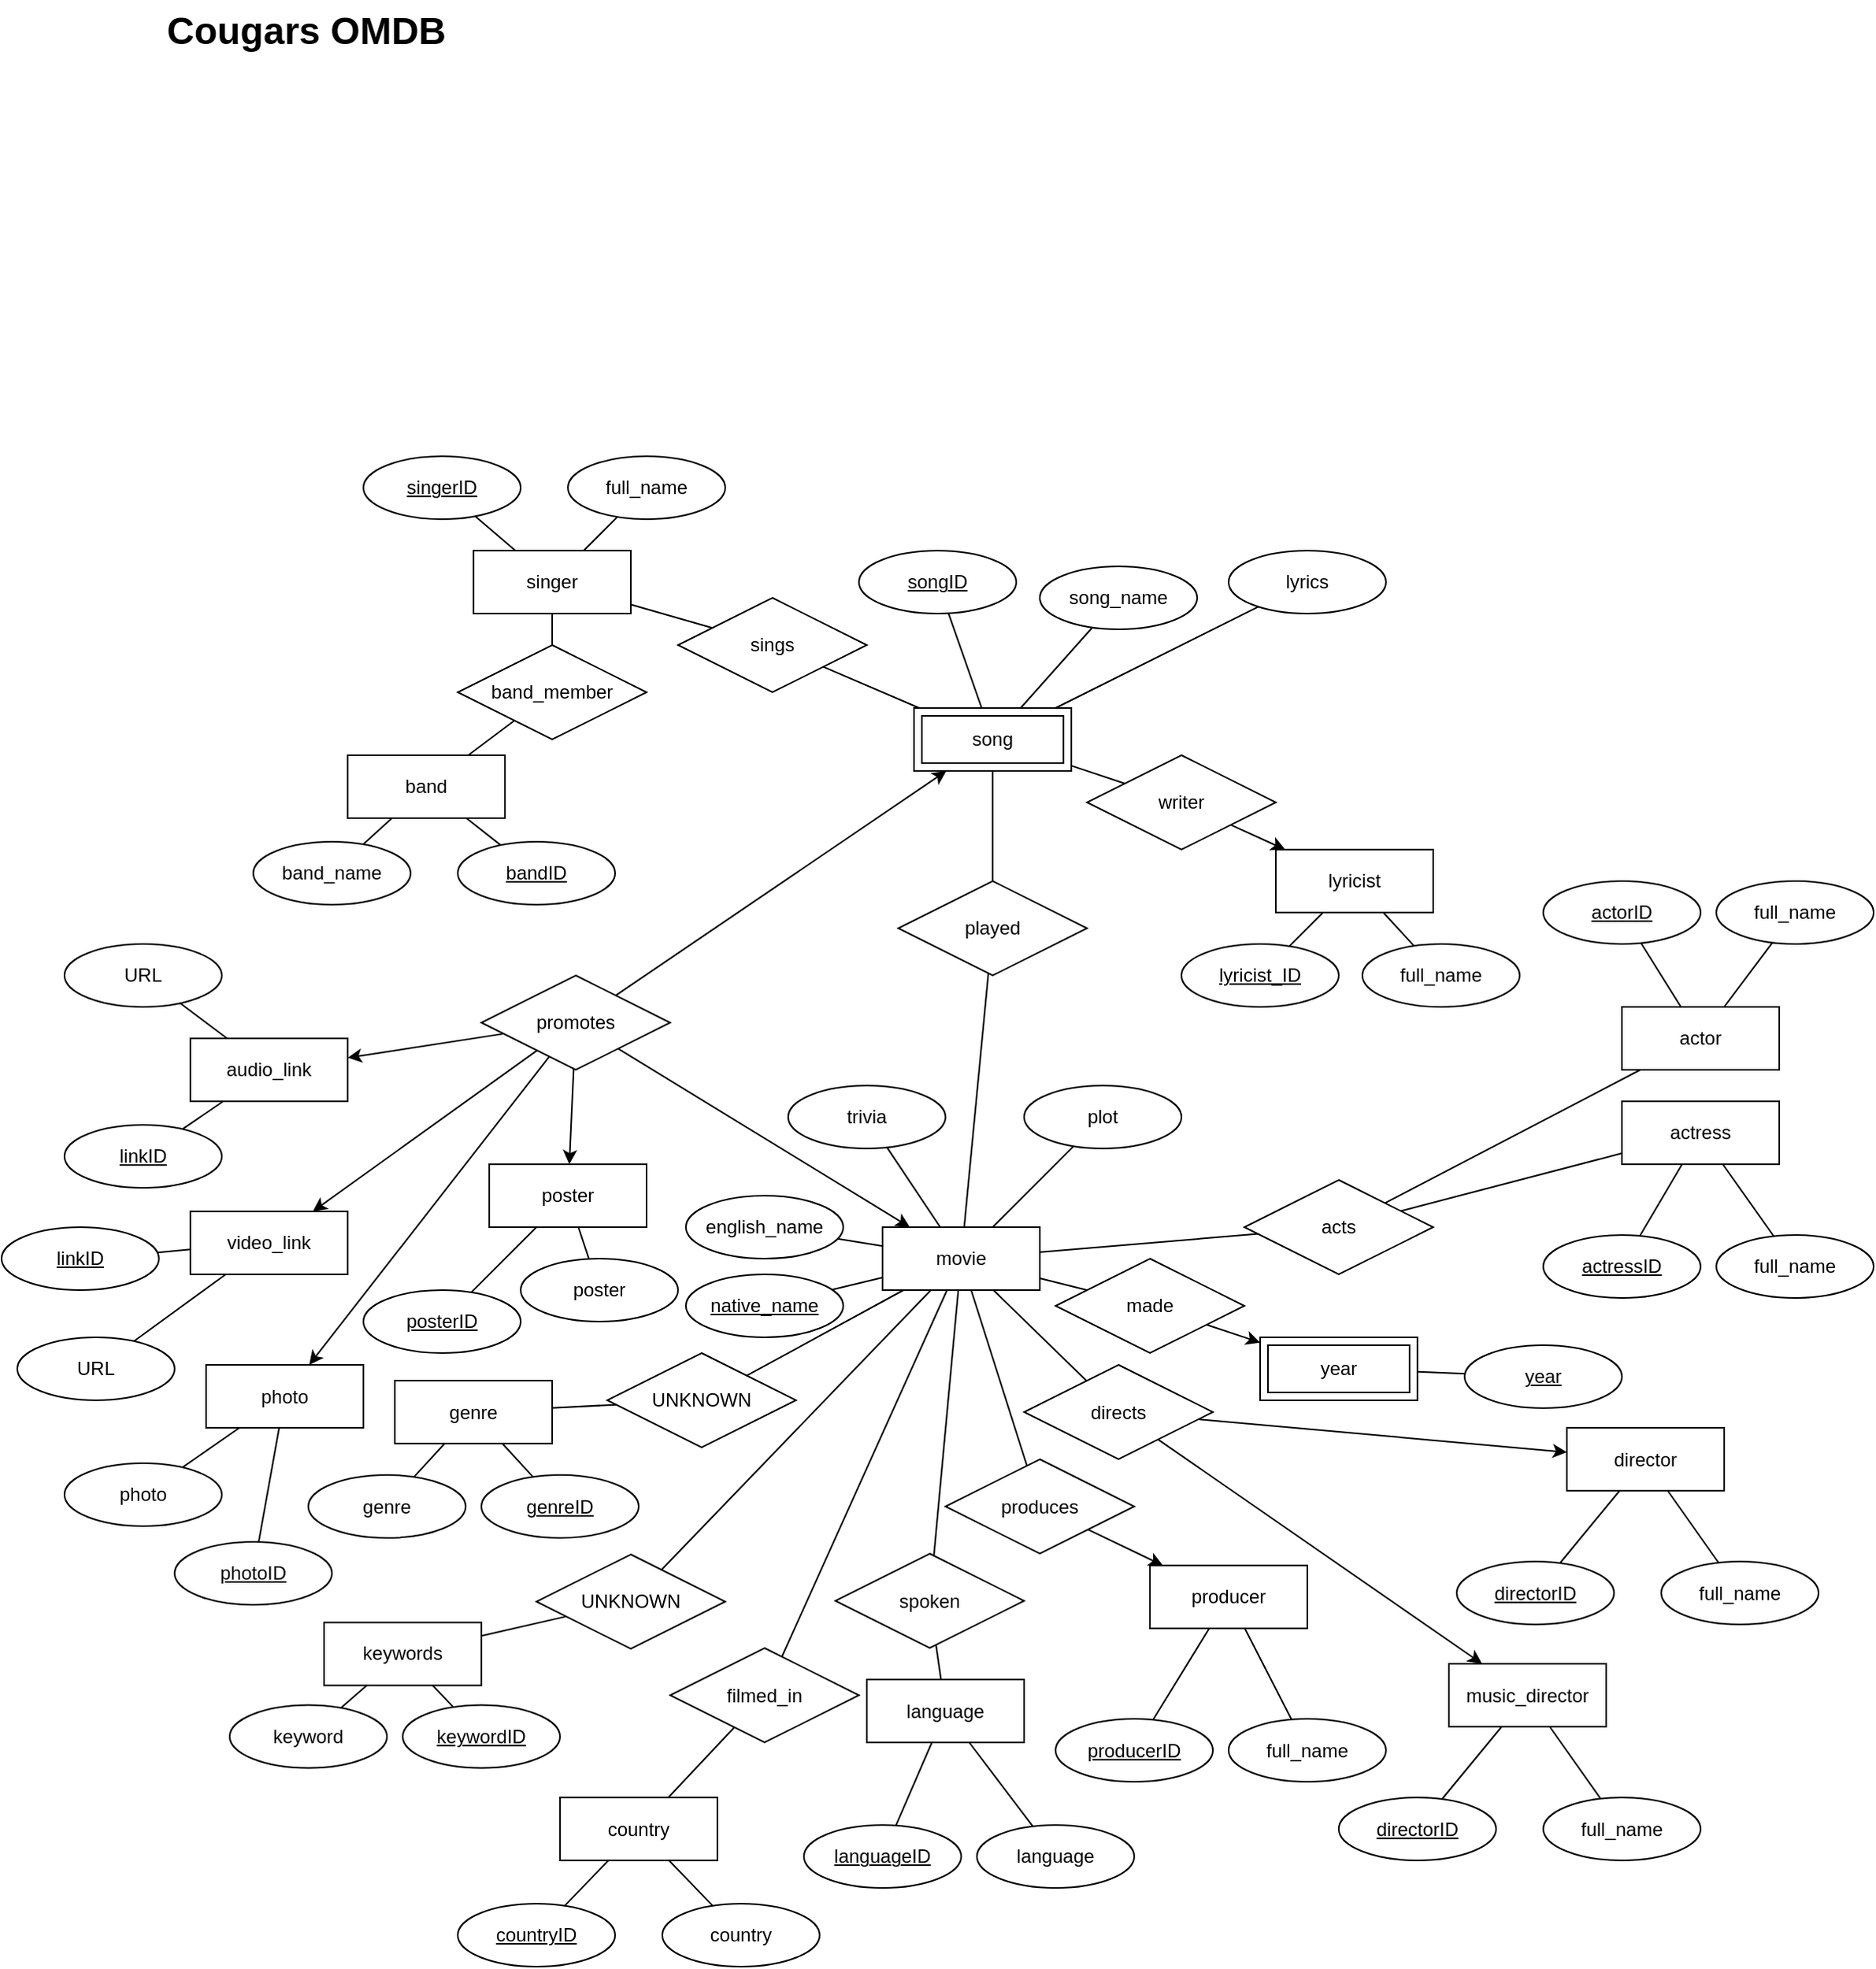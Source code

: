 <mxfile version="13.3.0" type="github">
  <diagram id="hvTxywRXqhzX3uinB9g3" name="Page-1">
    <mxGraphModel dx="2272" dy="1868" grid="1" gridSize="10" guides="1" tooltips="1" connect="1" arrows="1" fold="1" page="1" pageScale="1" pageWidth="850" pageHeight="1100" math="0" shadow="0">
      <root>
        <mxCell id="0" />
        <mxCell id="1" parent="0" />
        <mxCell id="niFjqBL8yK6RNNo06WDb-146" value="Cougars OMDB&amp;nbsp;&amp;nbsp;" style="text;strokeColor=none;fillColor=none;html=1;fontSize=24;fontStyle=1;verticalAlign=middle;align=center;" vertex="1" parent="1">
          <mxGeometry x="90" y="-490" width="100" height="40" as="geometry" />
        </mxCell>
        <mxCell id="niFjqBL8yK6RNNo06WDb-147" value="made" style="shape=rhombus;perimeter=rhombusPerimeter;whiteSpace=wrap;html=1;align=center;" vertex="1" parent="1">
          <mxGeometry x="610" y="310" width="120" height="60" as="geometry" />
        </mxCell>
        <mxCell id="niFjqBL8yK6RNNo06WDb-148" value="acts" style="shape=rhombus;perimeter=rhombusPerimeter;whiteSpace=wrap;html=1;align=center;" vertex="1" parent="1">
          <mxGeometry x="730" y="260" width="120" height="60" as="geometry" />
        </mxCell>
        <mxCell id="niFjqBL8yK6RNNo06WDb-149" value="sings" style="shape=rhombus;perimeter=rhombusPerimeter;whiteSpace=wrap;html=1;align=center;" vertex="1" parent="1">
          <mxGeometry x="370" y="-110" width="120" height="60" as="geometry" />
        </mxCell>
        <mxCell id="niFjqBL8yK6RNNo06WDb-150" value="singer" style="whiteSpace=wrap;html=1;align=center;" vertex="1" parent="1">
          <mxGeometry x="240" y="-140" width="100" height="40" as="geometry" />
        </mxCell>
        <mxCell id="niFjqBL8yK6RNNo06WDb-151" value="singerID" style="ellipse;whiteSpace=wrap;html=1;align=center;fontStyle=4;" vertex="1" parent="1">
          <mxGeometry x="170" y="-200" width="100" height="40" as="geometry" />
        </mxCell>
        <mxCell id="niFjqBL8yK6RNNo06WDb-152" value="full_name" style="ellipse;whiteSpace=wrap;html=1;align=center;" vertex="1" parent="1">
          <mxGeometry x="300" y="-200" width="100" height="40" as="geometry" />
        </mxCell>
        <mxCell id="niFjqBL8yK6RNNo06WDb-153" value="" style="endArrow=none;html=1;rounded=0;" edge="1" parent="1" source="niFjqBL8yK6RNNo06WDb-151" target="niFjqBL8yK6RNNo06WDb-150">
          <mxGeometry relative="1" as="geometry">
            <mxPoint x="240" y="-180" as="sourcePoint" />
            <mxPoint x="400" y="-180" as="targetPoint" />
          </mxGeometry>
        </mxCell>
        <mxCell id="niFjqBL8yK6RNNo06WDb-154" value="" style="endArrow=none;html=1;rounded=0;" edge="1" parent="1" source="niFjqBL8yK6RNNo06WDb-150" target="niFjqBL8yK6RNNo06WDb-152">
          <mxGeometry relative="1" as="geometry">
            <mxPoint x="250.004" y="-240.003" as="sourcePoint" />
            <mxPoint x="323.06" y="-213.48" as="targetPoint" />
          </mxGeometry>
        </mxCell>
        <mxCell id="niFjqBL8yK6RNNo06WDb-155" value="songID" style="ellipse;whiteSpace=wrap;html=1;align=center;fontStyle=4;" vertex="1" parent="1">
          <mxGeometry x="485" y="-140" width="100" height="40" as="geometry" />
        </mxCell>
        <mxCell id="niFjqBL8yK6RNNo06WDb-156" value="" style="endArrow=none;html=1;rounded=0;" edge="1" parent="1" source="niFjqBL8yK6RNNo06WDb-155" target="niFjqBL8yK6RNNo06WDb-234">
          <mxGeometry relative="1" as="geometry">
            <mxPoint x="660" y="-155" as="sourcePoint" />
            <mxPoint x="605.714" y="-120" as="targetPoint" />
          </mxGeometry>
        </mxCell>
        <mxCell id="niFjqBL8yK6RNNo06WDb-157" value="song_name" style="ellipse;whiteSpace=wrap;html=1;align=center;" vertex="1" parent="1">
          <mxGeometry x="600" y="-130" width="100" height="40" as="geometry" />
        </mxCell>
        <mxCell id="niFjqBL8yK6RNNo06WDb-158" value="" style="endArrow=none;html=1;rounded=0;" edge="1" parent="1" source="niFjqBL8yK6RNNo06WDb-234" target="niFjqBL8yK6RNNo06WDb-157">
          <mxGeometry relative="1" as="geometry">
            <mxPoint x="642.5" y="-120" as="sourcePoint" />
            <mxPoint x="980" y="-155" as="targetPoint" />
          </mxGeometry>
        </mxCell>
        <mxCell id="niFjqBL8yK6RNNo06WDb-159" value="" style="endArrow=none;html=1;rounded=0;" edge="1" parent="1" source="niFjqBL8yK6RNNo06WDb-149" target="niFjqBL8yK6RNNo06WDb-234">
          <mxGeometry relative="1" as="geometry">
            <mxPoint x="510" y="60" as="sourcePoint" />
            <mxPoint x="590" y="-94.737" as="targetPoint" />
          </mxGeometry>
        </mxCell>
        <mxCell id="niFjqBL8yK6RNNo06WDb-160" value="" style="endArrow=none;html=1;rounded=0;" edge="1" parent="1" source="niFjqBL8yK6RNNo06WDb-150" target="niFjqBL8yK6RNNo06WDb-149">
          <mxGeometry relative="1" as="geometry">
            <mxPoint x="540" y="-120" as="sourcePoint" />
            <mxPoint x="700" y="-120" as="targetPoint" />
          </mxGeometry>
        </mxCell>
        <mxCell id="niFjqBL8yK6RNNo06WDb-161" value="band" style="whiteSpace=wrap;html=1;align=center;" vertex="1" parent="1">
          <mxGeometry x="160" y="-10" width="100" height="40" as="geometry" />
        </mxCell>
        <mxCell id="niFjqBL8yK6RNNo06WDb-162" value="bandID" style="ellipse;whiteSpace=wrap;html=1;align=center;fontStyle=4;" vertex="1" parent="1">
          <mxGeometry x="230" y="45" width="100" height="40" as="geometry" />
        </mxCell>
        <mxCell id="niFjqBL8yK6RNNo06WDb-163" value="band_name" style="ellipse;whiteSpace=wrap;html=1;align=center;" vertex="1" parent="1">
          <mxGeometry x="100" y="45" width="100" height="40" as="geometry" />
        </mxCell>
        <mxCell id="niFjqBL8yK6RNNo06WDb-164" value="" style="endArrow=none;html=1;rounded=0;" edge="1" parent="1" source="niFjqBL8yK6RNNo06WDb-163" target="niFjqBL8yK6RNNo06WDb-161">
          <mxGeometry relative="1" as="geometry">
            <mxPoint x="35" y="195" as="sourcePoint" />
            <mxPoint x="195" y="195" as="targetPoint" />
          </mxGeometry>
        </mxCell>
        <mxCell id="niFjqBL8yK6RNNo06WDb-165" value="" style="endArrow=none;html=1;rounded=0;" edge="1" parent="1" source="niFjqBL8yK6RNNo06WDb-161" target="niFjqBL8yK6RNNo06WDb-162">
          <mxGeometry relative="1" as="geometry">
            <mxPoint x="125" y="205" as="sourcePoint" />
            <mxPoint x="285" y="205" as="targetPoint" />
          </mxGeometry>
        </mxCell>
        <mxCell id="niFjqBL8yK6RNNo06WDb-166" value="lyrics" style="ellipse;whiteSpace=wrap;html=1;align=center;" vertex="1" parent="1">
          <mxGeometry x="720" y="-140" width="100" height="40" as="geometry" />
        </mxCell>
        <mxCell id="niFjqBL8yK6RNNo06WDb-167" value="" style="endArrow=none;html=1;rounded=0;" edge="1" parent="1" source="niFjqBL8yK6RNNo06WDb-234" target="niFjqBL8yK6RNNo06WDb-166">
          <mxGeometry relative="1" as="geometry">
            <mxPoint x="680" y="-120" as="sourcePoint" />
            <mxPoint x="870" y="-20" as="targetPoint" />
          </mxGeometry>
        </mxCell>
        <mxCell id="niFjqBL8yK6RNNo06WDb-168" value="band_member" style="shape=rhombus;perimeter=rhombusPerimeter;whiteSpace=wrap;html=1;align=center;" vertex="1" parent="1">
          <mxGeometry x="230" y="-80" width="120" height="60" as="geometry" />
        </mxCell>
        <mxCell id="niFjqBL8yK6RNNo06WDb-169" value="" style="endArrow=none;html=1;rounded=0;" edge="1" parent="1" source="niFjqBL8yK6RNNo06WDb-168" target="niFjqBL8yK6RNNo06WDb-161">
          <mxGeometry relative="1" as="geometry">
            <mxPoint x="290" y="100" as="sourcePoint" />
            <mxPoint x="450" y="100" as="targetPoint" />
          </mxGeometry>
        </mxCell>
        <mxCell id="niFjqBL8yK6RNNo06WDb-170" value="" style="endArrow=none;html=1;rounded=0;" edge="1" parent="1" source="niFjqBL8yK6RNNo06WDb-168" target="niFjqBL8yK6RNNo06WDb-150">
          <mxGeometry relative="1" as="geometry">
            <mxPoint x="100" y="-10" as="sourcePoint" />
            <mxPoint x="260" y="-10" as="targetPoint" />
          </mxGeometry>
        </mxCell>
        <mxCell id="niFjqBL8yK6RNNo06WDb-171" value="lyricist" style="whiteSpace=wrap;html=1;align=center;" vertex="1" parent="1">
          <mxGeometry x="750" y="50" width="100" height="40" as="geometry" />
        </mxCell>
        <mxCell id="niFjqBL8yK6RNNo06WDb-172" value="full_name" style="ellipse;whiteSpace=wrap;html=1;align=center;" vertex="1" parent="1">
          <mxGeometry x="805" y="110" width="100" height="40" as="geometry" />
        </mxCell>
        <mxCell id="niFjqBL8yK6RNNo06WDb-173" value="lyricist_ID" style="ellipse;whiteSpace=wrap;html=1;align=center;fontStyle=4;" vertex="1" parent="1">
          <mxGeometry x="690" y="110" width="100" height="40" as="geometry" />
        </mxCell>
        <mxCell id="niFjqBL8yK6RNNo06WDb-174" value="" style="endArrow=none;html=1;rounded=0;" edge="1" parent="1" source="niFjqBL8yK6RNNo06WDb-173" target="niFjqBL8yK6RNNo06WDb-171">
          <mxGeometry relative="1" as="geometry">
            <mxPoint x="555" y="-50" as="sourcePoint" />
            <mxPoint x="715" y="-50" as="targetPoint" />
          </mxGeometry>
        </mxCell>
        <mxCell id="niFjqBL8yK6RNNo06WDb-175" value="" style="endArrow=none;html=1;rounded=0;" edge="1" parent="1" source="niFjqBL8yK6RNNo06WDb-171" target="niFjqBL8yK6RNNo06WDb-172">
          <mxGeometry relative="1" as="geometry">
            <mxPoint x="775" y="30" as="sourcePoint" />
            <mxPoint x="935" y="30" as="targetPoint" />
          </mxGeometry>
        </mxCell>
        <mxCell id="niFjqBL8yK6RNNo06WDb-176" value="writer" style="shape=rhombus;perimeter=rhombusPerimeter;whiteSpace=wrap;html=1;align=center;" vertex="1" parent="1">
          <mxGeometry x="630" y="-10" width="120" height="60" as="geometry" />
        </mxCell>
        <mxCell id="niFjqBL8yK6RNNo06WDb-177" value="" style="endArrow=none;html=1;rounded=0;" edge="1" parent="1" source="niFjqBL8yK6RNNo06WDb-234" target="niFjqBL8yK6RNNo06WDb-176">
          <mxGeometry relative="1" as="geometry">
            <mxPoint x="690" y="-89.286" as="sourcePoint" />
            <mxPoint x="950" y="-100" as="targetPoint" />
          </mxGeometry>
        </mxCell>
        <mxCell id="niFjqBL8yK6RNNo06WDb-178" value="" style="endArrow=classic;html=1;" edge="1" parent="1" source="niFjqBL8yK6RNNo06WDb-176" target="niFjqBL8yK6RNNo06WDb-171">
          <mxGeometry width="50" height="50" relative="1" as="geometry">
            <mxPoint x="850" y="-70" as="sourcePoint" />
            <mxPoint x="900" y="-120" as="targetPoint" />
          </mxGeometry>
        </mxCell>
        <mxCell id="niFjqBL8yK6RNNo06WDb-179" value="year" style="ellipse;whiteSpace=wrap;html=1;align=center;fontStyle=4;" vertex="1" parent="1">
          <mxGeometry x="870" y="365" width="100" height="40" as="geometry" />
        </mxCell>
        <mxCell id="niFjqBL8yK6RNNo06WDb-180" value="" style="endArrow=none;html=1;rounded=0;" edge="1" parent="1" source="niFjqBL8yK6RNNo06WDb-233" target="niFjqBL8yK6RNNo06WDb-179">
          <mxGeometry relative="1" as="geometry">
            <mxPoint x="830.0" y="385" as="sourcePoint" />
            <mxPoint x="1240" y="395" as="targetPoint" />
          </mxGeometry>
        </mxCell>
        <mxCell id="niFjqBL8yK6RNNo06WDb-181" value="" style="endArrow=none;html=1;rounded=0;" edge="1" parent="1" source="niFjqBL8yK6RNNo06WDb-183" target="niFjqBL8yK6RNNo06WDb-147">
          <mxGeometry relative="1" as="geometry">
            <mxPoint x="635" y="420.4" as="sourcePoint" />
            <mxPoint x="820" y="390" as="targetPoint" />
          </mxGeometry>
        </mxCell>
        <mxCell id="niFjqBL8yK6RNNo06WDb-182" value="" style="endArrow=classic;html=1;" edge="1" parent="1" source="niFjqBL8yK6RNNo06WDb-147" target="niFjqBL8yK6RNNo06WDb-233">
          <mxGeometry width="50" height="50" relative="1" as="geometry">
            <mxPoint x="770" y="385" as="sourcePoint" />
            <mxPoint x="730.0" y="379.643" as="targetPoint" />
          </mxGeometry>
        </mxCell>
        <mxCell id="niFjqBL8yK6RNNo06WDb-183" value="movie" style="whiteSpace=wrap;html=1;align=center;" vertex="1" parent="1">
          <mxGeometry x="500" y="290" width="100" height="40" as="geometry" />
        </mxCell>
        <mxCell id="niFjqBL8yK6RNNo06WDb-184" value="native_name" style="ellipse;whiteSpace=wrap;html=1;align=center;fontStyle=4;" vertex="1" parent="1">
          <mxGeometry x="375" y="320" width="100" height="40" as="geometry" />
        </mxCell>
        <mxCell id="niFjqBL8yK6RNNo06WDb-185" value="" style="endArrow=none;html=1;rounded=0;" edge="1" parent="1" source="niFjqBL8yK6RNNo06WDb-184" target="niFjqBL8yK6RNNo06WDb-183">
          <mxGeometry relative="1" as="geometry">
            <mxPoint x="530" y="270" as="sourcePoint" />
            <mxPoint x="690" y="270" as="targetPoint" />
          </mxGeometry>
        </mxCell>
        <mxCell id="niFjqBL8yK6RNNo06WDb-186" value="english_name" style="ellipse;whiteSpace=wrap;html=1;align=center;" vertex="1" parent="1">
          <mxGeometry x="375" y="270" width="100" height="40" as="geometry" />
        </mxCell>
        <mxCell id="niFjqBL8yK6RNNo06WDb-187" value="" style="endArrow=none;html=1;rounded=0;" edge="1" parent="1" source="niFjqBL8yK6RNNo06WDb-186" target="niFjqBL8yK6RNNo06WDb-183">
          <mxGeometry relative="1" as="geometry">
            <mxPoint x="660" y="320" as="sourcePoint" />
            <mxPoint x="820" y="320" as="targetPoint" />
          </mxGeometry>
        </mxCell>
        <mxCell id="niFjqBL8yK6RNNo06WDb-188" value="trivia" style="ellipse;whiteSpace=wrap;html=1;align=center;" vertex="1" parent="1">
          <mxGeometry x="440" y="200" width="100" height="40" as="geometry" />
        </mxCell>
        <mxCell id="niFjqBL8yK6RNNo06WDb-189" value="" style="endArrow=none;html=1;rounded=0;" edge="1" parent="1" source="niFjqBL8yK6RNNo06WDb-188" target="niFjqBL8yK6RNNo06WDb-183">
          <mxGeometry relative="1" as="geometry">
            <mxPoint x="660" y="310" as="sourcePoint" />
            <mxPoint x="820" y="310" as="targetPoint" />
          </mxGeometry>
        </mxCell>
        <mxCell id="niFjqBL8yK6RNNo06WDb-190" value="plot" style="ellipse;whiteSpace=wrap;html=1;align=center;" vertex="1" parent="1">
          <mxGeometry x="590" y="200" width="100" height="40" as="geometry" />
        </mxCell>
        <mxCell id="niFjqBL8yK6RNNo06WDb-191" value="" style="endArrow=none;html=1;rounded=0;" edge="1" parent="1" source="niFjqBL8yK6RNNo06WDb-190" target="niFjqBL8yK6RNNo06WDb-183">
          <mxGeometry relative="1" as="geometry">
            <mxPoint x="760" y="330" as="sourcePoint" />
            <mxPoint x="920" y="330" as="targetPoint" />
          </mxGeometry>
        </mxCell>
        <mxCell id="niFjqBL8yK6RNNo06WDb-192" value="actor" style="whiteSpace=wrap;html=1;align=center;" vertex="1" parent="1">
          <mxGeometry x="970" y="150" width="100" height="40" as="geometry" />
        </mxCell>
        <mxCell id="niFjqBL8yK6RNNo06WDb-193" value="actress" style="whiteSpace=wrap;html=1;align=center;" vertex="1" parent="1">
          <mxGeometry x="970" y="210" width="100" height="40" as="geometry" />
        </mxCell>
        <mxCell id="niFjqBL8yK6RNNo06WDb-194" value="actressID" style="ellipse;whiteSpace=wrap;html=1;align=center;fontStyle=4;" vertex="1" parent="1">
          <mxGeometry x="920" y="295" width="100" height="40" as="geometry" />
        </mxCell>
        <mxCell id="niFjqBL8yK6RNNo06WDb-195" value="actorID" style="ellipse;whiteSpace=wrap;html=1;align=center;fontStyle=4;" vertex="1" parent="1">
          <mxGeometry x="920" y="70" width="100" height="40" as="geometry" />
        </mxCell>
        <mxCell id="niFjqBL8yK6RNNo06WDb-196" value="full_name" style="ellipse;whiteSpace=wrap;html=1;align=center;" vertex="1" parent="1">
          <mxGeometry x="1030" y="70" width="100" height="40" as="geometry" />
        </mxCell>
        <mxCell id="niFjqBL8yK6RNNo06WDb-197" value="full_name" style="ellipse;whiteSpace=wrap;html=1;align=center;" vertex="1" parent="1">
          <mxGeometry x="1030" y="295" width="100" height="40" as="geometry" />
        </mxCell>
        <mxCell id="niFjqBL8yK6RNNo06WDb-198" value="" style="endArrow=none;html=1;rounded=0;" edge="1" parent="1" source="niFjqBL8yK6RNNo06WDb-195" target="niFjqBL8yK6RNNo06WDb-192">
          <mxGeometry relative="1" as="geometry">
            <mxPoint x="1080" y="130" as="sourcePoint" />
            <mxPoint x="1240" y="130" as="targetPoint" />
          </mxGeometry>
        </mxCell>
        <mxCell id="niFjqBL8yK6RNNo06WDb-199" value="" style="endArrow=none;html=1;rounded=0;" edge="1" parent="1" source="niFjqBL8yK6RNNo06WDb-192" target="niFjqBL8yK6RNNo06WDb-196">
          <mxGeometry relative="1" as="geometry">
            <mxPoint x="1110" y="120" as="sourcePoint" />
            <mxPoint x="1270" y="120" as="targetPoint" />
          </mxGeometry>
        </mxCell>
        <mxCell id="niFjqBL8yK6RNNo06WDb-200" value="" style="endArrow=none;html=1;rounded=0;" edge="1" parent="1" source="niFjqBL8yK6RNNo06WDb-193" target="niFjqBL8yK6RNNo06WDb-194">
          <mxGeometry relative="1" as="geometry">
            <mxPoint x="1200" y="195" as="sourcePoint" />
            <mxPoint x="1360" y="195" as="targetPoint" />
          </mxGeometry>
        </mxCell>
        <mxCell id="niFjqBL8yK6RNNo06WDb-201" value="" style="endArrow=none;html=1;rounded=0;" edge="1" parent="1" source="niFjqBL8yK6RNNo06WDb-197" target="niFjqBL8yK6RNNo06WDb-193">
          <mxGeometry relative="1" as="geometry">
            <mxPoint x="1160" y="245" as="sourcePoint" />
            <mxPoint x="1320" y="245" as="targetPoint" />
          </mxGeometry>
        </mxCell>
        <mxCell id="niFjqBL8yK6RNNo06WDb-202" value="" style="endArrow=none;html=1;rounded=0;" edge="1" parent="1" source="niFjqBL8yK6RNNo06WDb-148" target="niFjqBL8yK6RNNo06WDb-192">
          <mxGeometry relative="1" as="geometry">
            <mxPoint x="820" y="220" as="sourcePoint" />
            <mxPoint x="980" y="220" as="targetPoint" />
          </mxGeometry>
        </mxCell>
        <mxCell id="niFjqBL8yK6RNNo06WDb-203" value="" style="endArrow=none;html=1;rounded=0;" edge="1" parent="1" source="niFjqBL8yK6RNNo06WDb-183" target="niFjqBL8yK6RNNo06WDb-148">
          <mxGeometry relative="1" as="geometry">
            <mxPoint x="720" y="220" as="sourcePoint" />
            <mxPoint x="880" y="220" as="targetPoint" />
          </mxGeometry>
        </mxCell>
        <mxCell id="niFjqBL8yK6RNNo06WDb-204" value="" style="endArrow=none;html=1;rounded=0;" edge="1" parent="1" source="niFjqBL8yK6RNNo06WDb-193" target="niFjqBL8yK6RNNo06WDb-148">
          <mxGeometry relative="1" as="geometry">
            <mxPoint x="710" y="220" as="sourcePoint" />
            <mxPoint x="870" y="220" as="targetPoint" />
          </mxGeometry>
        </mxCell>
        <mxCell id="niFjqBL8yK6RNNo06WDb-205" value="played" style="shape=rhombus;perimeter=rhombusPerimeter;whiteSpace=wrap;html=1;align=center;" vertex="1" parent="1">
          <mxGeometry x="510" y="70" width="120" height="60" as="geometry" />
        </mxCell>
        <mxCell id="niFjqBL8yK6RNNo06WDb-206" value="" style="endArrow=none;html=1;rounded=0;" edge="1" parent="1" source="niFjqBL8yK6RNNo06WDb-205" target="niFjqBL8yK6RNNo06WDb-234">
          <mxGeometry relative="1" as="geometry">
            <mxPoint x="550" y="-50" as="sourcePoint" />
            <mxPoint x="630" y="-80" as="targetPoint" />
          </mxGeometry>
        </mxCell>
        <mxCell id="niFjqBL8yK6RNNo06WDb-207" value="" style="endArrow=none;html=1;rounded=0;" edge="1" parent="1" source="niFjqBL8yK6RNNo06WDb-183" target="niFjqBL8yK6RNNo06WDb-205">
          <mxGeometry relative="1" as="geometry">
            <mxPoint x="310" y="130" as="sourcePoint" />
            <mxPoint x="470" y="130" as="targetPoint" />
          </mxGeometry>
        </mxCell>
        <mxCell id="niFjqBL8yK6RNNo06WDb-208" value="video_link" style="whiteSpace=wrap;html=1;align=center;" vertex="1" parent="1">
          <mxGeometry x="60" y="280" width="100" height="40" as="geometry" />
        </mxCell>
        <mxCell id="niFjqBL8yK6RNNo06WDb-209" value="linkID" style="ellipse;whiteSpace=wrap;html=1;align=center;fontStyle=4;" vertex="1" parent="1">
          <mxGeometry x="-60" y="290" width="100" height="40" as="geometry" />
        </mxCell>
        <mxCell id="niFjqBL8yK6RNNo06WDb-210" value="URL" style="ellipse;whiteSpace=wrap;html=1;align=center;" vertex="1" parent="1">
          <mxGeometry x="-50" y="360" width="100" height="40" as="geometry" />
        </mxCell>
        <mxCell id="niFjqBL8yK6RNNo06WDb-211" value="" style="endArrow=none;html=1;rounded=0;" edge="1" parent="1" source="niFjqBL8yK6RNNo06WDb-209" target="niFjqBL8yK6RNNo06WDb-208">
          <mxGeometry relative="1" as="geometry">
            <mxPoint x="-110" y="235" as="sourcePoint" />
            <mxPoint x="50" y="235" as="targetPoint" />
          </mxGeometry>
        </mxCell>
        <mxCell id="niFjqBL8yK6RNNo06WDb-212" value="" style="endArrow=none;html=1;rounded=0;" edge="1" parent="1" source="niFjqBL8yK6RNNo06WDb-208" target="niFjqBL8yK6RNNo06WDb-210">
          <mxGeometry relative="1" as="geometry">
            <mxPoint x="280" y="315" as="sourcePoint" />
            <mxPoint x="440" y="315" as="targetPoint" />
          </mxGeometry>
        </mxCell>
        <mxCell id="niFjqBL8yK6RNNo06WDb-213" value="audio_link" style="whiteSpace=wrap;html=1;align=center;" vertex="1" parent="1">
          <mxGeometry x="60" y="170" width="100" height="40" as="geometry" />
        </mxCell>
        <mxCell id="niFjqBL8yK6RNNo06WDb-214" value="linkID" style="ellipse;whiteSpace=wrap;html=1;align=center;fontStyle=4;" vertex="1" parent="1">
          <mxGeometry x="-20" y="225" width="100" height="40" as="geometry" />
        </mxCell>
        <mxCell id="niFjqBL8yK6RNNo06WDb-215" value="URL" style="ellipse;whiteSpace=wrap;html=1;align=center;" vertex="1" parent="1">
          <mxGeometry x="-20" y="110" width="100" height="40" as="geometry" />
        </mxCell>
        <mxCell id="niFjqBL8yK6RNNo06WDb-216" value="" style="endArrow=none;html=1;rounded=0;" edge="1" parent="1" source="niFjqBL8yK6RNNo06WDb-214" target="niFjqBL8yK6RNNo06WDb-213">
          <mxGeometry relative="1" as="geometry">
            <mxPoint x="-110" y="125" as="sourcePoint" />
            <mxPoint x="50" y="125" as="targetPoint" />
          </mxGeometry>
        </mxCell>
        <mxCell id="niFjqBL8yK6RNNo06WDb-217" value="" style="endArrow=none;html=1;rounded=0;" edge="1" parent="1" source="niFjqBL8yK6RNNo06WDb-213" target="niFjqBL8yK6RNNo06WDb-215">
          <mxGeometry relative="1" as="geometry">
            <mxPoint x="280" y="205" as="sourcePoint" />
            <mxPoint x="440" y="205" as="targetPoint" />
          </mxGeometry>
        </mxCell>
        <mxCell id="niFjqBL8yK6RNNo06WDb-218" value="promotes" style="shape=rhombus;perimeter=rhombusPerimeter;whiteSpace=wrap;html=1;align=center;" vertex="1" parent="1">
          <mxGeometry x="245" y="130" width="120" height="60" as="geometry" />
        </mxCell>
        <mxCell id="niFjqBL8yK6RNNo06WDb-219" value="" style="endArrow=classic;html=1;" edge="1" parent="1" source="niFjqBL8yK6RNNo06WDb-218" target="niFjqBL8yK6RNNo06WDb-234">
          <mxGeometry width="50" height="50" relative="1" as="geometry">
            <mxPoint x="380" y="90" as="sourcePoint" />
            <mxPoint x="616.552" y="-80" as="targetPoint" />
          </mxGeometry>
        </mxCell>
        <mxCell id="niFjqBL8yK6RNNo06WDb-220" value="" style="endArrow=classic;html=1;" edge="1" parent="1" source="niFjqBL8yK6RNNo06WDb-218" target="niFjqBL8yK6RNNo06WDb-213">
          <mxGeometry width="50" height="50" relative="1" as="geometry">
            <mxPoint x="170" y="410" as="sourcePoint" />
            <mxPoint x="220" y="360" as="targetPoint" />
          </mxGeometry>
        </mxCell>
        <mxCell id="niFjqBL8yK6RNNo06WDb-221" value="" style="endArrow=classic;html=1;" edge="1" parent="1" source="niFjqBL8yK6RNNo06WDb-218" target="niFjqBL8yK6RNNo06WDb-183">
          <mxGeometry width="50" height="50" relative="1" as="geometry">
            <mxPoint x="160" y="400" as="sourcePoint" />
            <mxPoint x="210" y="350" as="targetPoint" />
          </mxGeometry>
        </mxCell>
        <mxCell id="niFjqBL8yK6RNNo06WDb-222" value="" style="endArrow=classic;html=1;" edge="1" parent="1" source="niFjqBL8yK6RNNo06WDb-218" target="niFjqBL8yK6RNNo06WDb-208">
          <mxGeometry width="50" height="50" relative="1" as="geometry">
            <mxPoint x="260" y="290" as="sourcePoint" />
            <mxPoint x="310" y="240" as="targetPoint" />
          </mxGeometry>
        </mxCell>
        <mxCell id="niFjqBL8yK6RNNo06WDb-223" value="photo" style="ellipse;whiteSpace=wrap;html=1;align=center;" vertex="1" parent="1">
          <mxGeometry x="-20" y="440" width="100" height="40" as="geometry" />
        </mxCell>
        <mxCell id="niFjqBL8yK6RNNo06WDb-224" value="photo" style="whiteSpace=wrap;html=1;align=center;" vertex="1" parent="1">
          <mxGeometry x="70" y="377.5" width="100" height="40" as="geometry" />
        </mxCell>
        <mxCell id="niFjqBL8yK6RNNo06WDb-225" value="" style="endArrow=none;html=1;rounded=0;" edge="1" parent="1" source="niFjqBL8yK6RNNo06WDb-224" target="niFjqBL8yK6RNNo06WDb-223">
          <mxGeometry relative="1" as="geometry">
            <mxPoint x="-120" y="580" as="sourcePoint" />
            <mxPoint x="40" y="580" as="targetPoint" />
          </mxGeometry>
        </mxCell>
        <mxCell id="niFjqBL8yK6RNNo06WDb-226" value="photoID" style="ellipse;whiteSpace=wrap;html=1;align=center;fontStyle=4;" vertex="1" parent="1">
          <mxGeometry x="50" y="490" width="100" height="40" as="geometry" />
        </mxCell>
        <mxCell id="niFjqBL8yK6RNNo06WDb-227" value="" style="endArrow=none;html=1;rounded=0;" edge="1" parent="1" source="niFjqBL8yK6RNNo06WDb-226" target="niFjqBL8yK6RNNo06WDb-224">
          <mxGeometry relative="1" as="geometry">
            <mxPoint x="330" y="590" as="sourcePoint" />
            <mxPoint x="490" y="590" as="targetPoint" />
          </mxGeometry>
        </mxCell>
        <mxCell id="niFjqBL8yK6RNNo06WDb-228" value="poster" style="whiteSpace=wrap;html=1;align=center;" vertex="1" parent="1">
          <mxGeometry x="250" y="250" width="100" height="40" as="geometry" />
        </mxCell>
        <mxCell id="niFjqBL8yK6RNNo06WDb-229" value="poster" style="ellipse;whiteSpace=wrap;html=1;align=center;" vertex="1" parent="1">
          <mxGeometry x="270" y="310" width="100" height="40" as="geometry" />
        </mxCell>
        <mxCell id="niFjqBL8yK6RNNo06WDb-230" value="posterID" style="ellipse;whiteSpace=wrap;html=1;align=center;fontStyle=4;" vertex="1" parent="1">
          <mxGeometry x="170" y="330" width="100" height="40" as="geometry" />
        </mxCell>
        <mxCell id="niFjqBL8yK6RNNo06WDb-231" value="" style="endArrow=none;html=1;rounded=0;" edge="1" parent="1" source="niFjqBL8yK6RNNo06WDb-228" target="niFjqBL8yK6RNNo06WDb-230">
          <mxGeometry relative="1" as="geometry">
            <mxPoint x="190" y="730" as="sourcePoint" />
            <mxPoint x="350" y="730" as="targetPoint" />
          </mxGeometry>
        </mxCell>
        <mxCell id="niFjqBL8yK6RNNo06WDb-232" value="" style="endArrow=none;html=1;rounded=0;" edge="1" parent="1" source="niFjqBL8yK6RNNo06WDb-228" target="niFjqBL8yK6RNNo06WDb-229">
          <mxGeometry relative="1" as="geometry">
            <mxPoint x="230" y="750" as="sourcePoint" />
            <mxPoint x="390" y="750" as="targetPoint" />
          </mxGeometry>
        </mxCell>
        <mxCell id="niFjqBL8yK6RNNo06WDb-233" value="year" style="shape=ext;margin=3;double=1;whiteSpace=wrap;html=1;align=center;" vertex="1" parent="1">
          <mxGeometry x="740" y="360" width="100" height="40" as="geometry" />
        </mxCell>
        <mxCell id="niFjqBL8yK6RNNo06WDb-234" value="song" style="shape=ext;margin=3;double=1;whiteSpace=wrap;html=1;align=center;" vertex="1" parent="1">
          <mxGeometry x="520.004" y="-40" width="100" height="40" as="geometry" />
        </mxCell>
        <mxCell id="niFjqBL8yK6RNNo06WDb-235" value="" style="endArrow=classic;html=1;" edge="1" parent="1" source="niFjqBL8yK6RNNo06WDb-218" target="niFjqBL8yK6RNNo06WDb-224">
          <mxGeometry width="50" height="50" relative="1" as="geometry">
            <mxPoint x="250" y="340" as="sourcePoint" />
            <mxPoint x="300" y="290" as="targetPoint" />
          </mxGeometry>
        </mxCell>
        <mxCell id="niFjqBL8yK6RNNo06WDb-236" value="" style="endArrow=classic;html=1;" edge="1" parent="1" source="niFjqBL8yK6RNNo06WDb-218" target="niFjqBL8yK6RNNo06WDb-228">
          <mxGeometry width="50" height="50" relative="1" as="geometry">
            <mxPoint x="280" y="460" as="sourcePoint" />
            <mxPoint x="330" y="410" as="targetPoint" />
          </mxGeometry>
        </mxCell>
        <mxCell id="niFjqBL8yK6RNNo06WDb-237" value="keywords" style="whiteSpace=wrap;html=1;align=center;" vertex="1" parent="1">
          <mxGeometry x="145" y="541.25" width="100" height="40" as="geometry" />
        </mxCell>
        <mxCell id="niFjqBL8yK6RNNo06WDb-238" value="keyword" style="ellipse;whiteSpace=wrap;html=1;align=center;" vertex="1" parent="1">
          <mxGeometry x="85" y="593.75" width="100" height="40" as="geometry" />
        </mxCell>
        <mxCell id="niFjqBL8yK6RNNo06WDb-239" value="keywordID" style="ellipse;whiteSpace=wrap;html=1;align=center;fontStyle=4;" vertex="1" parent="1">
          <mxGeometry x="195" y="593.75" width="100" height="40" as="geometry" />
        </mxCell>
        <mxCell id="niFjqBL8yK6RNNo06WDb-240" value="" style="endArrow=none;html=1;rounded=0;" edge="1" parent="1" source="niFjqBL8yK6RNNo06WDb-237" target="niFjqBL8yK6RNNo06WDb-238">
          <mxGeometry relative="1" as="geometry">
            <mxPoint x="315" y="643.75" as="sourcePoint" />
            <mxPoint x="475" y="643.75" as="targetPoint" />
          </mxGeometry>
        </mxCell>
        <mxCell id="niFjqBL8yK6RNNo06WDb-241" value="" style="endArrow=none;html=1;rounded=0;" edge="1" parent="1" source="niFjqBL8yK6RNNo06WDb-237" target="niFjqBL8yK6RNNo06WDb-239">
          <mxGeometry relative="1" as="geometry">
            <mxPoint x="265" y="673.75" as="sourcePoint" />
            <mxPoint x="425" y="673.75" as="targetPoint" />
          </mxGeometry>
        </mxCell>
        <mxCell id="niFjqBL8yK6RNNo06WDb-242" value="genre" style="whiteSpace=wrap;html=1;align=center;" vertex="1" parent="1">
          <mxGeometry x="190" y="387.5" width="100" height="40" as="geometry" />
        </mxCell>
        <mxCell id="niFjqBL8yK6RNNo06WDb-243" value="genre" style="ellipse;whiteSpace=wrap;html=1;align=center;" vertex="1" parent="1">
          <mxGeometry x="135" y="447.5" width="100" height="40" as="geometry" />
        </mxCell>
        <mxCell id="niFjqBL8yK6RNNo06WDb-244" value="genreID" style="ellipse;whiteSpace=wrap;html=1;align=center;fontStyle=4;" vertex="1" parent="1">
          <mxGeometry x="245" y="447.5" width="100" height="40" as="geometry" />
        </mxCell>
        <mxCell id="niFjqBL8yK6RNNo06WDb-245" value="" style="endArrow=none;html=1;rounded=0;" edge="1" parent="1" source="niFjqBL8yK6RNNo06WDb-242" target="niFjqBL8yK6RNNo06WDb-243">
          <mxGeometry relative="1" as="geometry">
            <mxPoint x="-20" y="725" as="sourcePoint" />
            <mxPoint x="140" y="725" as="targetPoint" />
          </mxGeometry>
        </mxCell>
        <mxCell id="niFjqBL8yK6RNNo06WDb-246" value="" style="endArrow=none;html=1;rounded=0;" edge="1" parent="1" source="niFjqBL8yK6RNNo06WDb-242" target="niFjqBL8yK6RNNo06WDb-244">
          <mxGeometry relative="1" as="geometry">
            <mxPoint x="60" y="715" as="sourcePoint" />
            <mxPoint x="220" y="715" as="targetPoint" />
          </mxGeometry>
        </mxCell>
        <mxCell id="niFjqBL8yK6RNNo06WDb-247" value="country" style="whiteSpace=wrap;html=1;align=center;" vertex="1" parent="1">
          <mxGeometry x="295" y="652.5" width="100" height="40" as="geometry" />
        </mxCell>
        <mxCell id="niFjqBL8yK6RNNo06WDb-248" value="countryID" style="ellipse;whiteSpace=wrap;html=1;align=center;fontStyle=4;" vertex="1" parent="1">
          <mxGeometry x="230" y="720" width="100" height="40" as="geometry" />
        </mxCell>
        <mxCell id="niFjqBL8yK6RNNo06WDb-249" value="country" style="ellipse;whiteSpace=wrap;html=1;align=center;" vertex="1" parent="1">
          <mxGeometry x="360" y="720" width="100" height="40" as="geometry" />
        </mxCell>
        <mxCell id="niFjqBL8yK6RNNo06WDb-250" value="" style="endArrow=none;html=1;rounded=0;" edge="1" parent="1" source="niFjqBL8yK6RNNo06WDb-247" target="niFjqBL8yK6RNNo06WDb-248">
          <mxGeometry relative="1" as="geometry">
            <mxPoint x="450" y="665" as="sourcePoint" />
            <mxPoint x="610" y="665" as="targetPoint" />
          </mxGeometry>
        </mxCell>
        <mxCell id="niFjqBL8yK6RNNo06WDb-251" value="" style="endArrow=none;html=1;rounded=0;" edge="1" parent="1" source="niFjqBL8yK6RNNo06WDb-247" target="niFjqBL8yK6RNNo06WDb-249">
          <mxGeometry relative="1" as="geometry">
            <mxPoint x="470" y="605" as="sourcePoint" />
            <mxPoint x="630" y="605" as="targetPoint" />
          </mxGeometry>
        </mxCell>
        <mxCell id="niFjqBL8yK6RNNo06WDb-252" value="language" style="whiteSpace=wrap;html=1;align=center;" vertex="1" parent="1">
          <mxGeometry x="490" y="577.5" width="100" height="40" as="geometry" />
        </mxCell>
        <mxCell id="niFjqBL8yK6RNNo06WDb-253" value="languageID" style="ellipse;whiteSpace=wrap;html=1;align=center;fontStyle=4;" vertex="1" parent="1">
          <mxGeometry x="450" y="670" width="100" height="40" as="geometry" />
        </mxCell>
        <mxCell id="niFjqBL8yK6RNNo06WDb-254" value="language" style="ellipse;whiteSpace=wrap;html=1;align=center;" vertex="1" parent="1">
          <mxGeometry x="560" y="670" width="100" height="40" as="geometry" />
        </mxCell>
        <mxCell id="niFjqBL8yK6RNNo06WDb-255" value="" style="endArrow=none;html=1;rounded=0;" edge="1" parent="1" source="niFjqBL8yK6RNNo06WDb-252" target="niFjqBL8yK6RNNo06WDb-253">
          <mxGeometry relative="1" as="geometry">
            <mxPoint x="535" y="740" as="sourcePoint" />
            <mxPoint x="695" y="740" as="targetPoint" />
          </mxGeometry>
        </mxCell>
        <mxCell id="niFjqBL8yK6RNNo06WDb-256" value="" style="endArrow=none;html=1;rounded=0;" edge="1" parent="1" source="niFjqBL8yK6RNNo06WDb-252" target="niFjqBL8yK6RNNo06WDb-254">
          <mxGeometry relative="1" as="geometry">
            <mxPoint x="555" y="680" as="sourcePoint" />
            <mxPoint x="715" y="680" as="targetPoint" />
          </mxGeometry>
        </mxCell>
        <mxCell id="niFjqBL8yK6RNNo06WDb-257" value="producer" style="whiteSpace=wrap;html=1;align=center;" vertex="1" parent="1">
          <mxGeometry x="670" y="505" width="100" height="40" as="geometry" />
        </mxCell>
        <mxCell id="niFjqBL8yK6RNNo06WDb-258" value="producerID" style="ellipse;whiteSpace=wrap;html=1;align=center;fontStyle=4;" vertex="1" parent="1">
          <mxGeometry x="610" y="602.5" width="100" height="40" as="geometry" />
        </mxCell>
        <mxCell id="niFjqBL8yK6RNNo06WDb-259" value="full_name" style="ellipse;whiteSpace=wrap;html=1;align=center;" vertex="1" parent="1">
          <mxGeometry x="720" y="602.5" width="100" height="40" as="geometry" />
        </mxCell>
        <mxCell id="niFjqBL8yK6RNNo06WDb-260" value="" style="endArrow=none;html=1;rounded=0;" edge="1" parent="1" source="niFjqBL8yK6RNNo06WDb-257" target="niFjqBL8yK6RNNo06WDb-258">
          <mxGeometry relative="1" as="geometry">
            <mxPoint x="770" y="560" as="sourcePoint" />
            <mxPoint x="930" y="560" as="targetPoint" />
          </mxGeometry>
        </mxCell>
        <mxCell id="niFjqBL8yK6RNNo06WDb-261" value="" style="endArrow=none;html=1;rounded=0;" edge="1" parent="1" source="niFjqBL8yK6RNNo06WDb-257" target="niFjqBL8yK6RNNo06WDb-259">
          <mxGeometry relative="1" as="geometry">
            <mxPoint x="790" y="500" as="sourcePoint" />
            <mxPoint x="950" y="500" as="targetPoint" />
          </mxGeometry>
        </mxCell>
        <mxCell id="niFjqBL8yK6RNNo06WDb-262" value="director" style="whiteSpace=wrap;html=1;align=center;" vertex="1" parent="1">
          <mxGeometry x="935" y="417.5" width="100" height="40" as="geometry" />
        </mxCell>
        <mxCell id="niFjqBL8yK6RNNo06WDb-263" value="directorID" style="ellipse;whiteSpace=wrap;html=1;align=center;fontStyle=4;" vertex="1" parent="1">
          <mxGeometry x="865" y="502.5" width="100" height="40" as="geometry" />
        </mxCell>
        <mxCell id="niFjqBL8yK6RNNo06WDb-264" value="full_name" style="ellipse;whiteSpace=wrap;html=1;align=center;" vertex="1" parent="1">
          <mxGeometry x="995" y="502.5" width="100" height="40" as="geometry" />
        </mxCell>
        <mxCell id="niFjqBL8yK6RNNo06WDb-265" value="" style="endArrow=none;html=1;rounded=0;" edge="1" parent="1" source="niFjqBL8yK6RNNo06WDb-262" target="niFjqBL8yK6RNNo06WDb-263">
          <mxGeometry relative="1" as="geometry">
            <mxPoint x="1085" y="447.5" as="sourcePoint" />
            <mxPoint x="1245" y="447.5" as="targetPoint" />
          </mxGeometry>
        </mxCell>
        <mxCell id="niFjqBL8yK6RNNo06WDb-266" value="" style="endArrow=none;html=1;rounded=0;" edge="1" parent="1" source="niFjqBL8yK6RNNo06WDb-262" target="niFjqBL8yK6RNNo06WDb-264">
          <mxGeometry relative="1" as="geometry">
            <mxPoint x="1105" y="387.5" as="sourcePoint" />
            <mxPoint x="1265" y="387.5" as="targetPoint" />
          </mxGeometry>
        </mxCell>
        <mxCell id="niFjqBL8yK6RNNo06WDb-267" value="music_director" style="whiteSpace=wrap;html=1;align=center;" vertex="1" parent="1">
          <mxGeometry x="860" y="567.5" width="100" height="40" as="geometry" />
        </mxCell>
        <mxCell id="niFjqBL8yK6RNNo06WDb-268" value="directorID" style="ellipse;whiteSpace=wrap;html=1;align=center;fontStyle=4;" vertex="1" parent="1">
          <mxGeometry x="790" y="652.5" width="100" height="40" as="geometry" />
        </mxCell>
        <mxCell id="niFjqBL8yK6RNNo06WDb-269" value="full_name" style="ellipse;whiteSpace=wrap;html=1;align=center;" vertex="1" parent="1">
          <mxGeometry x="920" y="652.5" width="100" height="40" as="geometry" />
        </mxCell>
        <mxCell id="niFjqBL8yK6RNNo06WDb-270" value="" style="endArrow=none;html=1;rounded=0;" edge="1" parent="1" source="niFjqBL8yK6RNNo06WDb-267" target="niFjqBL8yK6RNNo06WDb-268">
          <mxGeometry relative="1" as="geometry">
            <mxPoint x="1010" y="597.5" as="sourcePoint" />
            <mxPoint x="1170" y="597.5" as="targetPoint" />
          </mxGeometry>
        </mxCell>
        <mxCell id="niFjqBL8yK6RNNo06WDb-271" value="" style="endArrow=none;html=1;rounded=0;" edge="1" parent="1" source="niFjqBL8yK6RNNo06WDb-267" target="niFjqBL8yK6RNNo06WDb-269">
          <mxGeometry relative="1" as="geometry">
            <mxPoint x="1030" y="537.5" as="sourcePoint" />
            <mxPoint x="1190" y="537.5" as="targetPoint" />
          </mxGeometry>
        </mxCell>
        <mxCell id="niFjqBL8yK6RNNo06WDb-272" value="directs" style="shape=rhombus;perimeter=rhombusPerimeter;whiteSpace=wrap;html=1;align=center;" vertex="1" parent="1">
          <mxGeometry x="590" y="377.5" width="120" height="60" as="geometry" />
        </mxCell>
        <mxCell id="niFjqBL8yK6RNNo06WDb-273" value="" style="endArrow=classic;html=1;" edge="1" parent="1" source="niFjqBL8yK6RNNo06WDb-272" target="niFjqBL8yK6RNNo06WDb-262">
          <mxGeometry width="50" height="50" relative="1" as="geometry">
            <mxPoint x="810" y="610" as="sourcePoint" />
            <mxPoint x="860" y="560" as="targetPoint" />
          </mxGeometry>
        </mxCell>
        <mxCell id="niFjqBL8yK6RNNo06WDb-274" value="" style="endArrow=none;html=1;rounded=0;" edge="1" parent="1" source="niFjqBL8yK6RNNo06WDb-183" target="niFjqBL8yK6RNNo06WDb-272">
          <mxGeometry relative="1" as="geometry">
            <mxPoint x="470" y="400" as="sourcePoint" />
            <mxPoint x="630" y="400" as="targetPoint" />
          </mxGeometry>
        </mxCell>
        <mxCell id="niFjqBL8yK6RNNo06WDb-275" value="produces" style="shape=rhombus;perimeter=rhombusPerimeter;whiteSpace=wrap;html=1;align=center;" vertex="1" parent="1">
          <mxGeometry x="540" y="437.5" width="120" height="60" as="geometry" />
        </mxCell>
        <mxCell id="niFjqBL8yK6RNNo06WDb-276" value="" style="endArrow=classic;html=1;" edge="1" parent="1" source="niFjqBL8yK6RNNo06WDb-275" target="niFjqBL8yK6RNNo06WDb-257">
          <mxGeometry width="50" height="50" relative="1" as="geometry">
            <mxPoint x="660" y="660" as="sourcePoint" />
            <mxPoint x="710" y="610" as="targetPoint" />
          </mxGeometry>
        </mxCell>
        <mxCell id="niFjqBL8yK6RNNo06WDb-277" value="" style="endArrow=none;html=1;rounded=0;" edge="1" parent="1" source="niFjqBL8yK6RNNo06WDb-183" target="niFjqBL8yK6RNNo06WDb-275">
          <mxGeometry relative="1" as="geometry">
            <mxPoint x="430" y="500" as="sourcePoint" />
            <mxPoint x="590" y="500" as="targetPoint" />
          </mxGeometry>
        </mxCell>
        <mxCell id="niFjqBL8yK6RNNo06WDb-278" value="" style="endArrow=classic;html=1;" edge="1" parent="1" source="niFjqBL8yK6RNNo06WDb-272" target="niFjqBL8yK6RNNo06WDb-267">
          <mxGeometry width="50" height="50" relative="1" as="geometry">
            <mxPoint x="730" y="530" as="sourcePoint" />
            <mxPoint x="780" y="480" as="targetPoint" />
          </mxGeometry>
        </mxCell>
        <mxCell id="niFjqBL8yK6RNNo06WDb-279" value="spoken" style="shape=rhombus;perimeter=rhombusPerimeter;whiteSpace=wrap;html=1;align=center;" vertex="1" parent="1">
          <mxGeometry x="470" y="497.5" width="120" height="60" as="geometry" />
        </mxCell>
        <mxCell id="niFjqBL8yK6RNNo06WDb-280" value="" style="endArrow=none;html=1;rounded=0;" edge="1" parent="1" source="niFjqBL8yK6RNNo06WDb-279" target="niFjqBL8yK6RNNo06WDb-183">
          <mxGeometry relative="1" as="geometry">
            <mxPoint x="370" y="430" as="sourcePoint" />
            <mxPoint x="530" y="430" as="targetPoint" />
          </mxGeometry>
        </mxCell>
        <mxCell id="niFjqBL8yK6RNNo06WDb-281" value="" style="endArrow=none;html=1;rounded=0;" edge="1" parent="1" source="niFjqBL8yK6RNNo06WDb-279" target="niFjqBL8yK6RNNo06WDb-252">
          <mxGeometry relative="1" as="geometry">
            <mxPoint x="55" y="425" as="sourcePoint" />
            <mxPoint x="215" y="425" as="targetPoint" />
          </mxGeometry>
        </mxCell>
        <mxCell id="niFjqBL8yK6RNNo06WDb-282" value="filmed_in" style="shape=rhombus;perimeter=rhombusPerimeter;whiteSpace=wrap;html=1;align=center;" vertex="1" parent="1">
          <mxGeometry x="365" y="557.5" width="120" height="60" as="geometry" />
        </mxCell>
        <mxCell id="niFjqBL8yK6RNNo06WDb-283" value="" style="endArrow=none;html=1;rounded=0;" edge="1" parent="1" source="niFjqBL8yK6RNNo06WDb-282" target="niFjqBL8yK6RNNo06WDb-247">
          <mxGeometry relative="1" as="geometry">
            <mxPoint x="150" y="550" as="sourcePoint" />
            <mxPoint x="310" y="550" as="targetPoint" />
          </mxGeometry>
        </mxCell>
        <mxCell id="niFjqBL8yK6RNNo06WDb-284" value="" style="endArrow=none;html=1;rounded=0;" edge="1" parent="1" source="niFjqBL8yK6RNNo06WDb-183" target="niFjqBL8yK6RNNo06WDb-282">
          <mxGeometry relative="1" as="geometry">
            <mxPoint x="410" y="440" as="sourcePoint" />
            <mxPoint x="570" y="440" as="targetPoint" />
          </mxGeometry>
        </mxCell>
        <mxCell id="niFjqBL8yK6RNNo06WDb-285" value="UNKNOWN" style="shape=rhombus;perimeter=rhombusPerimeter;whiteSpace=wrap;html=1;align=center;" vertex="1" parent="1">
          <mxGeometry x="325" y="370" width="120" height="60" as="geometry" />
        </mxCell>
        <mxCell id="niFjqBL8yK6RNNo06WDb-286" value="" style="endArrow=none;html=1;rounded=0;" edge="1" parent="1" source="niFjqBL8yK6RNNo06WDb-242" target="niFjqBL8yK6RNNo06WDb-285">
          <mxGeometry relative="1" as="geometry">
            <mxPoint x="310" y="440" as="sourcePoint" />
            <mxPoint x="470" y="440" as="targetPoint" />
          </mxGeometry>
        </mxCell>
        <mxCell id="niFjqBL8yK6RNNo06WDb-287" value="" style="endArrow=none;html=1;rounded=0;" edge="1" parent="1" source="niFjqBL8yK6RNNo06WDb-285" target="niFjqBL8yK6RNNo06WDb-183">
          <mxGeometry relative="1" as="geometry">
            <mxPoint x="370" y="400" as="sourcePoint" />
            <mxPoint x="530" y="400" as="targetPoint" />
          </mxGeometry>
        </mxCell>
        <mxCell id="niFjqBL8yK6RNNo06WDb-288" value="UNKNOWN" style="shape=rhombus;perimeter=rhombusPerimeter;whiteSpace=wrap;html=1;align=center;" vertex="1" parent="1">
          <mxGeometry x="280" y="498" width="120" height="60" as="geometry" />
        </mxCell>
        <mxCell id="niFjqBL8yK6RNNo06WDb-289" value="" style="endArrow=none;html=1;rounded=0;" edge="1" parent="1" source="niFjqBL8yK6RNNo06WDb-288" target="niFjqBL8yK6RNNo06WDb-237">
          <mxGeometry relative="1" as="geometry">
            <mxPoint x="10" y="740" as="sourcePoint" />
            <mxPoint x="170" y="740" as="targetPoint" />
          </mxGeometry>
        </mxCell>
        <mxCell id="niFjqBL8yK6RNNo06WDb-290" value="" style="endArrow=none;html=1;rounded=0;" edge="1" parent="1" source="niFjqBL8yK6RNNo06WDb-288" target="niFjqBL8yK6RNNo06WDb-183">
          <mxGeometry relative="1" as="geometry">
            <mxPoint x="60" y="720" as="sourcePoint" />
            <mxPoint x="220" y="720" as="targetPoint" />
          </mxGeometry>
        </mxCell>
      </root>
    </mxGraphModel>
  </diagram>
</mxfile>
